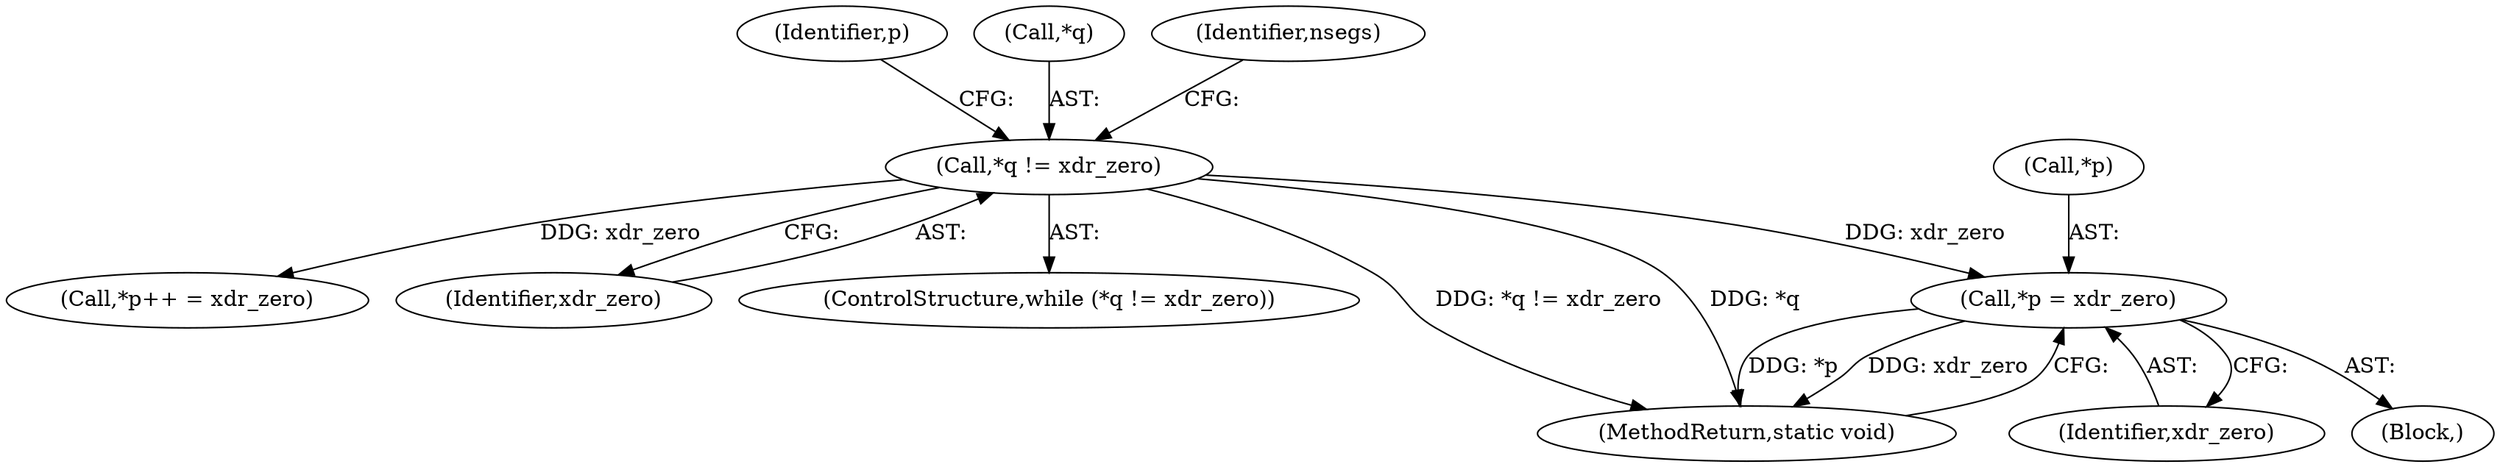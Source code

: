 digraph "0_linux_c70422f760c120480fee4de6c38804c72aa26bc1_31@pointer" {
"1000159" [label="(Call,*p = xdr_zero)"];
"1000126" [label="(Call,*q != xdr_zero)"];
"1000154" [label="(Call,*p++ = xdr_zero)"];
"1000129" [label="(Identifier,xdr_zero)"];
"1000157" [label="(Identifier,p)"];
"1000111" [label="(Block,)"];
"1000126" [label="(Call,*q != xdr_zero)"];
"1000159" [label="(Call,*p = xdr_zero)"];
"1000125" [label="(ControlStructure,while (*q != xdr_zero))"];
"1000162" [label="(Identifier,xdr_zero)"];
"1000127" [label="(Call,*q)"];
"1000132" [label="(Identifier,nsegs)"];
"1000163" [label="(MethodReturn,static void)"];
"1000160" [label="(Call,*p)"];
"1000159" -> "1000111"  [label="AST: "];
"1000159" -> "1000162"  [label="CFG: "];
"1000160" -> "1000159"  [label="AST: "];
"1000162" -> "1000159"  [label="AST: "];
"1000163" -> "1000159"  [label="CFG: "];
"1000159" -> "1000163"  [label="DDG: *p"];
"1000159" -> "1000163"  [label="DDG: xdr_zero"];
"1000126" -> "1000159"  [label="DDG: xdr_zero"];
"1000126" -> "1000125"  [label="AST: "];
"1000126" -> "1000129"  [label="CFG: "];
"1000127" -> "1000126"  [label="AST: "];
"1000129" -> "1000126"  [label="AST: "];
"1000132" -> "1000126"  [label="CFG: "];
"1000157" -> "1000126"  [label="CFG: "];
"1000126" -> "1000163"  [label="DDG: *q != xdr_zero"];
"1000126" -> "1000163"  [label="DDG: *q"];
"1000126" -> "1000154"  [label="DDG: xdr_zero"];
}
